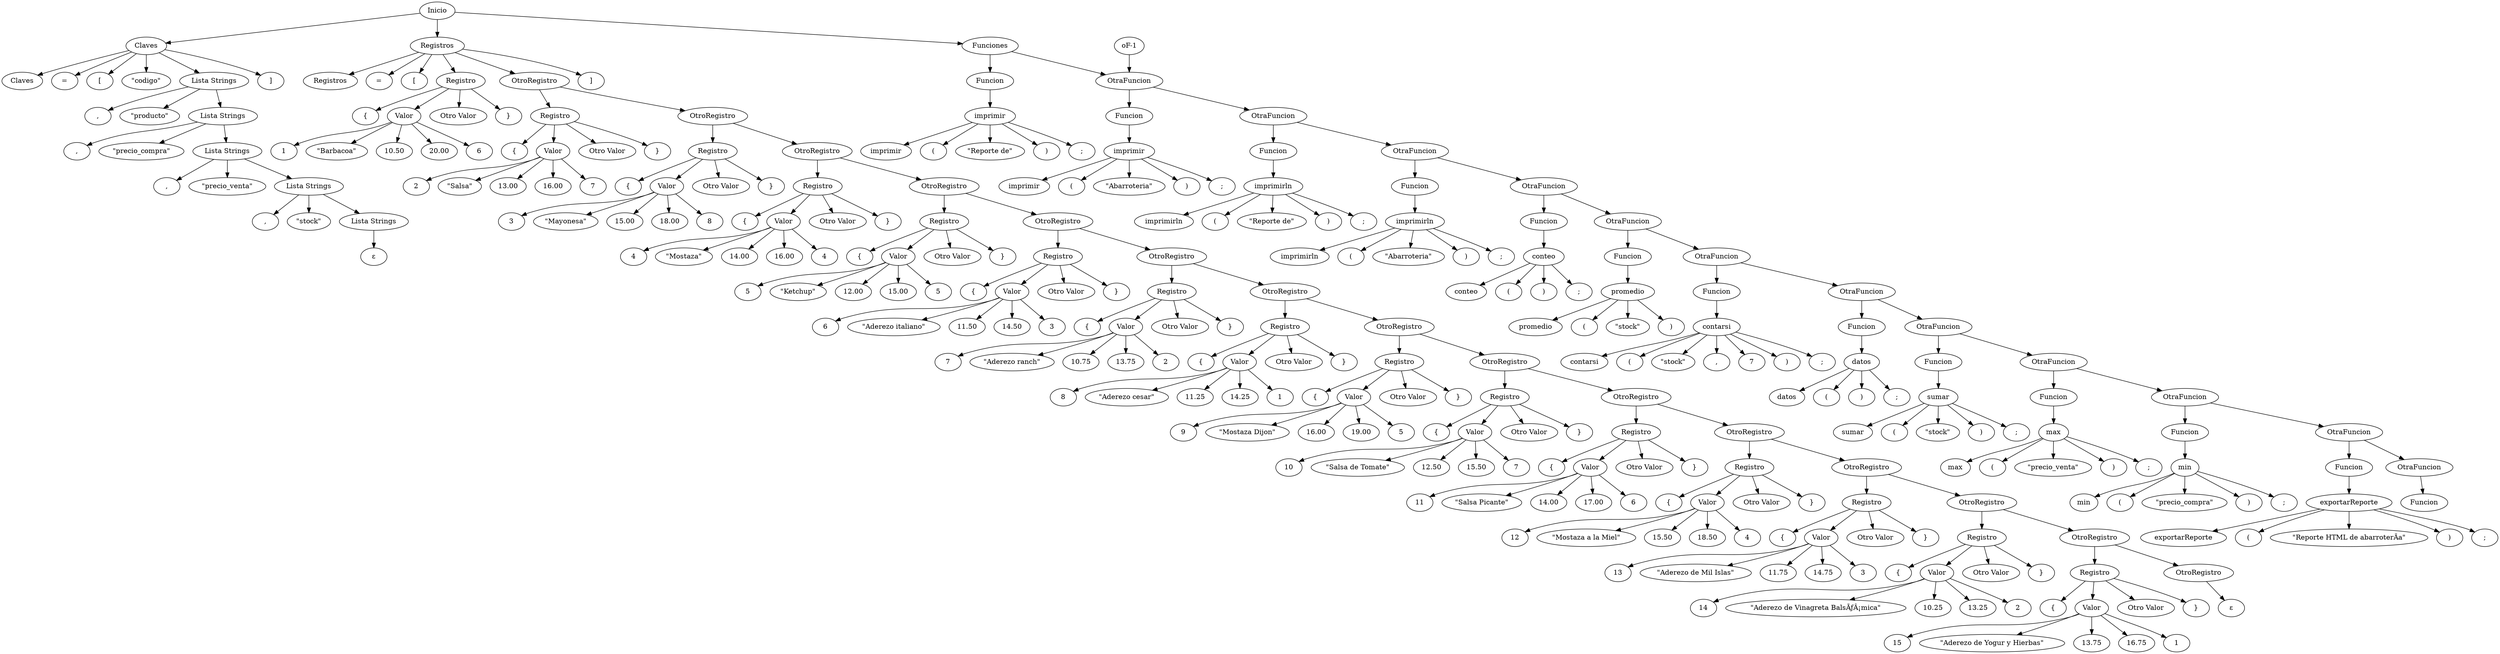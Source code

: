 digraph {
	A [label=Inicio]
	B [label=Claves]
	C [label=Registros]
	D [label=Funciones]
	A -> B
	N0 [label=Claves]
	B -> N0
	N1 [label="="]
	B -> N1
	N2 [label="["]
	B -> N2
	N3 [label="\"codigo\""]
	B -> N3
	L4 [label="Lista Strings"]
	B -> L4
	N4 [label=","]
	L4 -> N4
	N5 [label="\"producto\""]
	L4 -> N5
	L6 [label="Lista Strings"]
	L4 -> L6
	N6 [label=","]
	L6 -> N6
	N7 [label="\"precio_compra\""]
	L6 -> N7
	L8 [label="Lista Strings"]
	L6 -> L8
	N8 [label=","]
	L8 -> N8
	N9 [label="\"precio_venta\""]
	L8 -> N9
	L10 [label="Lista Strings"]
	L8 -> L10
	N10 [label=","]
	L10 -> N10
	N11 [label="\"stock\""]
	L10 -> N11
	L12 [label="Lista Strings"]
	L10 -> L12
	L12 -> "ε"
	N12 [label="]"]
	B -> N12
	A -> C
	N13 [label=Registros]
	C -> N13
	N14 [label="="]
	C -> N14
	N15 [label="["]
	C -> N15
	Reg16 [label=Registro]
	C -> Reg16
	N16 [label="{"]
	Reg16 -> N16
	V17 [label=Valor]
	Reg16 -> V17
	vs0 [label=1]
	V17 -> vs0
	OV17 [label="Otro Valor"]
	Reg16 -> OV17
	vs1 [label="\"Barbacoa\""]
	V17 -> vs1
	vs2 [label=10.50]
	V17 -> vs2
	vs3 [label=20.00]
	V17 -> vs3
	vs4 [label=6]
	V17 -> vs4
	N17 [label="}"]
	Reg16 -> N17
	oR18 [label=OtroRegistro]
	C -> oR18
	oR18 [label=OtroRegistro]
	Reg18 [label=Registro]
	oR18 -> Reg18
	N18 [label="{"]
	Reg18 -> N18
	V19 [label=Valor]
	Reg18 -> V19
	vs5 [label=2]
	V19 -> vs5
	OV19 [label="Otro Valor"]
	Reg18 -> OV19
	vs6 [label="\"Salsa\""]
	V19 -> vs6
	vs7 [label=13.00]
	V19 -> vs7
	vs8 [label=16.00]
	V19 -> vs8
	vs9 [label=7]
	V19 -> vs9
	N19 [label="}"]
	Reg18 -> N19
	oR18 -> oR20
	oR20 [label=OtroRegistro]
	Reg20 [label=Registro]
	oR20 -> Reg20
	N20 [label="{"]
	Reg20 -> N20
	V21 [label=Valor]
	Reg20 -> V21
	vs10 [label=3]
	V21 -> vs10
	OV21 [label="Otro Valor"]
	Reg20 -> OV21
	vs11 [label="\"Mayonesa\""]
	V21 -> vs11
	vs12 [label=15.00]
	V21 -> vs12
	vs13 [label=18.00]
	V21 -> vs13
	vs14 [label=8]
	V21 -> vs14
	N21 [label="}"]
	Reg20 -> N21
	oR20 -> oR22
	oR22 [label=OtroRegistro]
	Reg22 [label=Registro]
	oR22 -> Reg22
	N22 [label="{"]
	Reg22 -> N22
	V23 [label=Valor]
	Reg22 -> V23
	vs15 [label=4]
	V23 -> vs15
	OV23 [label="Otro Valor"]
	Reg22 -> OV23
	vs16 [label="\"Mostaza\""]
	V23 -> vs16
	vs17 [label=14.00]
	V23 -> vs17
	vs18 [label=16.00]
	V23 -> vs18
	vs19 [label=4]
	V23 -> vs19
	N23 [label="}"]
	Reg22 -> N23
	oR22 -> oR24
	oR24 [label=OtroRegistro]
	Reg24 [label=Registro]
	oR24 -> Reg24
	N24 [label="{"]
	Reg24 -> N24
	V25 [label=Valor]
	Reg24 -> V25
	vs20 [label=5]
	V25 -> vs20
	OV25 [label="Otro Valor"]
	Reg24 -> OV25
	vs21 [label="\"Ketchup\""]
	V25 -> vs21
	vs22 [label=12.00]
	V25 -> vs22
	vs23 [label=15.00]
	V25 -> vs23
	vs24 [label=5]
	V25 -> vs24
	N25 [label="}"]
	Reg24 -> N25
	oR24 -> oR26
	oR26 [label=OtroRegistro]
	Reg26 [label=Registro]
	oR26 -> Reg26
	N26 [label="{"]
	Reg26 -> N26
	V27 [label=Valor]
	Reg26 -> V27
	vs25 [label=6]
	V27 -> vs25
	OV27 [label="Otro Valor"]
	Reg26 -> OV27
	vs26 [label="\"Aderezo italiano\""]
	V27 -> vs26
	vs27 [label=11.50]
	V27 -> vs27
	vs28 [label=14.50]
	V27 -> vs28
	vs29 [label=3]
	V27 -> vs29
	N27 [label="}"]
	Reg26 -> N27
	oR26 -> oR28
	oR28 [label=OtroRegistro]
	Reg28 [label=Registro]
	oR28 -> Reg28
	N28 [label="{"]
	Reg28 -> N28
	V29 [label=Valor]
	Reg28 -> V29
	vs30 [label=7]
	V29 -> vs30
	OV29 [label="Otro Valor"]
	Reg28 -> OV29
	vs31 [label="\"Aderezo ranch\""]
	V29 -> vs31
	vs32 [label=10.75]
	V29 -> vs32
	vs33 [label=13.75]
	V29 -> vs33
	vs34 [label=2]
	V29 -> vs34
	N29 [label="}"]
	Reg28 -> N29
	oR28 -> oR30
	oR30 [label=OtroRegistro]
	Reg30 [label=Registro]
	oR30 -> Reg30
	N30 [label="{"]
	Reg30 -> N30
	V31 [label=Valor]
	Reg30 -> V31
	vs35 [label=8]
	V31 -> vs35
	OV31 [label="Otro Valor"]
	Reg30 -> OV31
	vs36 [label="\"Aderezo cesar\""]
	V31 -> vs36
	vs37 [label=11.25]
	V31 -> vs37
	vs38 [label=14.25]
	V31 -> vs38
	vs39 [label=1]
	V31 -> vs39
	N31 [label="}"]
	Reg30 -> N31
	oR30 -> oR32
	oR32 [label=OtroRegistro]
	Reg32 [label=Registro]
	oR32 -> Reg32
	N32 [label="{"]
	Reg32 -> N32
	V33 [label=Valor]
	Reg32 -> V33
	vs40 [label=9]
	V33 -> vs40
	OV33 [label="Otro Valor"]
	Reg32 -> OV33
	vs41 [label="\"Mostaza Dijon\""]
	V33 -> vs41
	vs42 [label=16.00]
	V33 -> vs42
	vs43 [label=19.00]
	V33 -> vs43
	vs44 [label=5]
	V33 -> vs44
	N33 [label="}"]
	Reg32 -> N33
	oR32 -> oR34
	oR34 [label=OtroRegistro]
	Reg34 [label=Registro]
	oR34 -> Reg34
	N34 [label="{"]
	Reg34 -> N34
	V35 [label=Valor]
	Reg34 -> V35
	vs45 [label=10]
	V35 -> vs45
	OV35 [label="Otro Valor"]
	Reg34 -> OV35
	vs46 [label="\"Salsa de Tomate\""]
	V35 -> vs46
	vs47 [label=12.50]
	V35 -> vs47
	vs48 [label=15.50]
	V35 -> vs48
	vs49 [label=7]
	V35 -> vs49
	N35 [label="}"]
	Reg34 -> N35
	oR34 -> oR36
	oR36 [label=OtroRegistro]
	Reg36 [label=Registro]
	oR36 -> Reg36
	N36 [label="{"]
	Reg36 -> N36
	V37 [label=Valor]
	Reg36 -> V37
	vs50 [label=11]
	V37 -> vs50
	OV37 [label="Otro Valor"]
	Reg36 -> OV37
	vs51 [label="\"Salsa Picante\""]
	V37 -> vs51
	vs52 [label=14.00]
	V37 -> vs52
	vs53 [label=17.00]
	V37 -> vs53
	vs54 [label=6]
	V37 -> vs54
	N37 [label="}"]
	Reg36 -> N37
	oR36 -> oR38
	oR38 [label=OtroRegistro]
	Reg38 [label=Registro]
	oR38 -> Reg38
	N38 [label="{"]
	Reg38 -> N38
	V39 [label=Valor]
	Reg38 -> V39
	vs55 [label=12]
	V39 -> vs55
	OV39 [label="Otro Valor"]
	Reg38 -> OV39
	vs56 [label="\"Mostaza a la Miel\""]
	V39 -> vs56
	vs57 [label=15.50]
	V39 -> vs57
	vs58 [label=18.50]
	V39 -> vs58
	vs59 [label=4]
	V39 -> vs59
	N39 [label="}"]
	Reg38 -> N39
	oR38 -> oR40
	oR40 [label=OtroRegistro]
	Reg40 [label=Registro]
	oR40 -> Reg40
	N40 [label="{"]
	Reg40 -> N40
	V41 [label=Valor]
	Reg40 -> V41
	vs60 [label=13]
	V41 -> vs60
	OV41 [label="Otro Valor"]
	Reg40 -> OV41
	vs61 [label="\"Aderezo de Mil Islas\""]
	V41 -> vs61
	vs62 [label=11.75]
	V41 -> vs62
	vs63 [label=14.75]
	V41 -> vs63
	vs64 [label=3]
	V41 -> vs64
	N41 [label="}"]
	Reg40 -> N41
	oR40 -> oR42
	oR42 [label=OtroRegistro]
	Reg42 [label=Registro]
	oR42 -> Reg42
	N42 [label="{"]
	Reg42 -> N42
	V43 [label=Valor]
	Reg42 -> V43
	vs65 [label=14]
	V43 -> vs65
	OV43 [label="Otro Valor"]
	Reg42 -> OV43
	vs66 [label="\"Aderezo de Vinagreta BalsÃƒÂ¡mica\""]
	V43 -> vs66
	vs67 [label=10.25]
	V43 -> vs67
	vs68 [label=13.25]
	V43 -> vs68
	vs69 [label=2]
	V43 -> vs69
	N43 [label="}"]
	Reg42 -> N43
	oR42 -> oR44
	oR44 [label=OtroRegistro]
	Reg44 [label=Registro]
	oR44 -> Reg44
	N44 [label="{"]
	Reg44 -> N44
	V45 [label=Valor]
	Reg44 -> V45
	vs70 [label=15]
	V45 -> vs70
	OV45 [label="Otro Valor"]
	Reg44 -> OV45
	vs71 [label="\"Aderezo de Yogur y Hierbas\""]
	V45 -> vs71
	vs72 [label=13.75]
	V45 -> vs72
	vs73 [label=16.75]
	V45 -> vs73
	vs74 [label=1]
	V45 -> vs74
	N45 [label="}"]
	Reg44 -> N45
	oR44 -> oR46
	oR46 [label=OtroRegistro]
	va46 [label="ε"]
	oR46 -> va46
	N46 [label="]"]
	C -> N46
	A -> D
	F0 [label=Funcion]
	D -> F0
	F1 [label=Funcion]
	oF0 [label=OtraFuncion]
	"oF-1" -> oF0
	oF0 -> F1
	Fu1 [label=imprimir]
	F0 -> Fu1
	t0 [label=imprimir]
	Fu1 -> t0
	S0 [label="("]
	Fu1 -> S0
	St0 [label="\"Reporte de\""]
	Fu1 -> St0
	S20 [label=")"]
	Fu1 -> S20
	S30 [label=";"]
	Fu1 -> S30
	oF0 [label=OtraFuncion]
	D -> oF0
	F2 [label=Funcion]
	oF1 [label=OtraFuncion]
	oF0 -> oF1
	oF1 -> F2
	Fu2 [label=imprimir]
	F1 -> Fu2
	t1 [label=imprimir]
	Fu2 -> t1
	S1 [label="("]
	Fu2 -> S1
	St1 [label="\"Abarroteria\""]
	Fu2 -> St1
	S21 [label=")"]
	Fu2 -> S21
	S31 [label=";"]
	Fu2 -> S31
	F3 [label=Funcion]
	oF2 [label=OtraFuncion]
	oF1 -> oF2
	oF2 -> F3
	Fu3 [label=imprimirln]
	F2 -> Fu3
	t2 [label=imprimirln]
	Fu3 -> t2
	S2 [label="("]
	Fu3 -> S2
	St2 [label="\"Reporte de\""]
	Fu3 -> St2
	S22 [label=")"]
	Fu3 -> S22
	S32 [label=";"]
	Fu3 -> S32
	F4 [label=Funcion]
	oF3 [label=OtraFuncion]
	oF2 -> oF3
	oF3 -> F4
	Fu4 [label=imprimirln]
	F3 -> Fu4
	t3 [label=imprimirln]
	Fu4 -> t3
	S3 [label="("]
	Fu4 -> S3
	St3 [label="\"Abarroteria\""]
	Fu4 -> St3
	S23 [label=")"]
	Fu4 -> S23
	S33 [label=";"]
	Fu4 -> S33
	F5 [label=Funcion]
	oF4 [label=OtraFuncion]
	oF3 -> oF4
	oF4 -> F5
	Fu5 [label=conteo]
	F4 -> Fu5
	t4 [label=conteo]
	Fu5 -> t4
	S4 [label="("]
	Fu5 -> S4
	S24 [label=")"]
	Fu5 -> S24
	S34 [label=";"]
	Fu5 -> S34
	F6 [label=Funcion]
	oF5 [label=OtraFuncion]
	oF4 -> oF5
	oF5 -> F6
	Fu6 [label=promedio]
	F5 -> Fu6
	t5 [label=promedio]
	Fu6 -> t5
	S5 [label="("]
	Fu6 -> S5
	St5 [label="\"stock\""]
	Fu6 -> St5
	Sss5 [label=")"]
	Fu6 -> Sss5
	F7 [label=Funcion]
	oF6 [label=OtraFuncion]
	oF5 -> oF6
	oF6 -> F7
	Fu7 [label=contarsi]
	F6 -> Fu7
	t6 [label=contarsi]
	Fu7 -> t6
	S6 [label="("]
	Fu7 -> S6
	Sr6 [label="\"stock\""]
	Fu7 -> Sr6
	S26 [label=","]
	Fu7 -> S26
	nn6 [label=7]
	Fu7 -> nn6
	S56 [label=")"]
	Fu7 -> S56
	Smm6 [label=";"]
	Fu7 -> Smm6
	F8 [label=Funcion]
	oF7 [label=OtraFuncion]
	oF6 -> oF7
	oF7 -> F8
	Fu8 [label=datos]
	F7 -> Fu8
	t7 [label=datos]
	Fu8 -> t7
	S27 [label="("]
	Fu8 -> S27
	S37 [label=")"]
	Fu8 -> S37
	S227 [label=";"]
	Fu8 -> S227
	F9 [label=Funcion]
	oF8 [label=OtraFuncion]
	oF7 -> oF8
	oF8 -> F9
	Fu9 [label=sumar]
	F8 -> Fu9
	t8 [label=sumar]
	Fu9 -> t8
	Ss28 [label="("]
	Fu9 -> Ss28
	Ss38 [label="\"stock\""]
	Fu9 -> Ss38
	Ssd28 [label=")"]
	Fu9 -> Ssd28
	Ssdd28 [label=";"]
	Fu9 -> Ssdd28
	F10 [label=Funcion]
	oF9 [label=OtraFuncion]
	oF8 -> oF9
	oF9 -> F10
	Fu10 [label=max]
	F9 -> Fu10
	t9 [label=max]
	Fu10 -> t9
	Ss29 [label="("]
	Fu10 -> Ss29
	Ssss29 [label="\"precio_venta\""]
	Fu10 -> Ssss29
	ddSs29 [label=")"]
	Fu10 -> ddSs29
	Ssddddd29 [label=";"]
	Fu10 -> Ssddddd29
	F11 [label=Funcion]
	oF10 [label=OtraFuncion]
	oF9 -> oF10
	oF10 -> F11
	Fu11 [label=min]
	F10 -> Fu11
	t10 [label=min]
	Fu11 -> t10
	Ss210 [label="("]
	Fu11 -> Ss210
	Stt210 [label="\"precio_compra\""]
	Fu11 -> Stt210
	Ss2ddd10 [label=")"]
	Fu11 -> Ss2ddd10
	Ssssssss210 [label=";"]
	Fu11 -> Ssssssss210
	F12 [label=Funcion]
	oF11 [label=OtraFuncion]
	oF10 -> oF11
	oF11 -> F12
	Fu12 [label=exportarReporte]
	F11 -> Fu12
	t11 [label=exportarReporte]
	Fu12 -> t11
	S2s211 [label="("]
	Fu12 -> S2s211
	S3s211 [label="\"Reporte HTML de abarroterÃ­a\""]
	Fu12 -> S3s211
	S4s211 [label=")"]
	Fu12 -> S4s211
	S5s211 [label=";"]
	Fu12 -> S5s211
}
